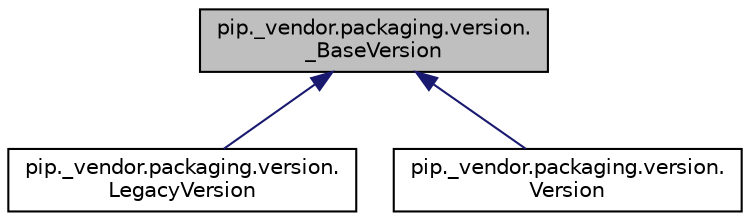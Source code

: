 digraph "pip._vendor.packaging.version._BaseVersion"
{
 // LATEX_PDF_SIZE
  edge [fontname="Helvetica",fontsize="10",labelfontname="Helvetica",labelfontsize="10"];
  node [fontname="Helvetica",fontsize="10",shape=record];
  Node1 [label="pip._vendor.packaging.version.\l_BaseVersion",height=0.2,width=0.4,color="black", fillcolor="grey75", style="filled", fontcolor="black",tooltip=" "];
  Node1 -> Node2 [dir="back",color="midnightblue",fontsize="10",style="solid"];
  Node2 [label="pip._vendor.packaging.version.\lLegacyVersion",height=0.2,width=0.4,color="black", fillcolor="white", style="filled",URL="$classpip_1_1__vendor_1_1packaging_1_1version_1_1LegacyVersion.html",tooltip=" "];
  Node1 -> Node3 [dir="back",color="midnightblue",fontsize="10",style="solid"];
  Node3 [label="pip._vendor.packaging.version.\lVersion",height=0.2,width=0.4,color="black", fillcolor="white", style="filled",URL="$classpip_1_1__vendor_1_1packaging_1_1version_1_1Version.html",tooltip=" "];
}
